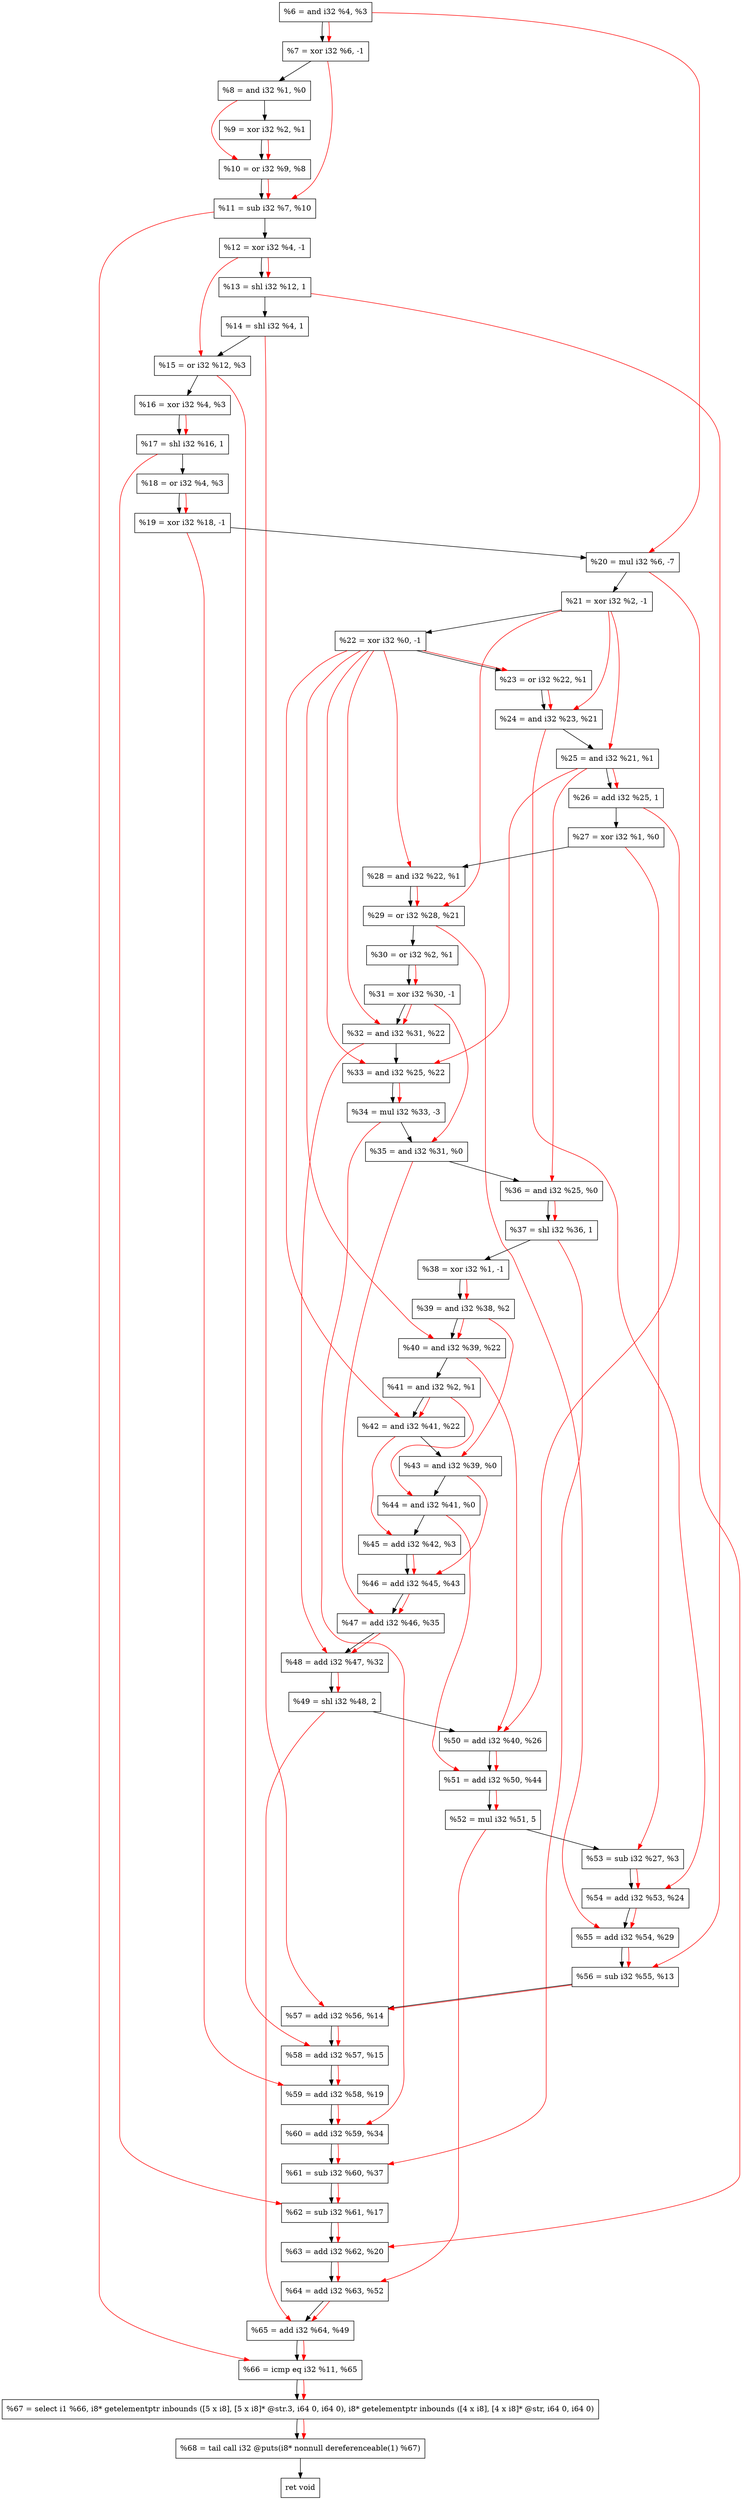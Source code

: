 digraph "DFG for'crackme' function" {
	Node0x1d369c0[shape=record, label="  %6 = and i32 %4, %3"];
	Node0x1d37040[shape=record, label="  %7 = xor i32 %6, -1"];
	Node0x1d370b0[shape=record, label="  %8 = and i32 %1, %0"];
	Node0x1d37120[shape=record, label="  %9 = xor i32 %2, %1"];
	Node0x1d37190[shape=record, label="  %10 = or i32 %9, %8"];
	Node0x1d37200[shape=record, label="  %11 = sub i32 %7, %10"];
	Node0x1d37270[shape=record, label="  %12 = xor i32 %4, -1"];
	Node0x1d37310[shape=record, label="  %13 = shl i32 %12, 1"];
	Node0x1d37380[shape=record, label="  %14 = shl i32 %4, 1"];
	Node0x1d373f0[shape=record, label="  %15 = or i32 %12, %3"];
	Node0x1d37460[shape=record, label="  %16 = xor i32 %4, %3"];
	Node0x1d374d0[shape=record, label="  %17 = shl i32 %16, 1"];
	Node0x1d37540[shape=record, label="  %18 = or i32 %4, %3"];
	Node0x1d375b0[shape=record, label="  %19 = xor i32 %18, -1"];
	Node0x1d37650[shape=record, label="  %20 = mul i32 %6, -7"];
	Node0x1d376c0[shape=record, label="  %21 = xor i32 %2, -1"];
	Node0x1d37730[shape=record, label="  %22 = xor i32 %0, -1"];
	Node0x1d377a0[shape=record, label="  %23 = or i32 %22, %1"];
	Node0x1d37810[shape=record, label="  %24 = and i32 %23, %21"];
	Node0x1d37880[shape=record, label="  %25 = and i32 %21, %1"];
	Node0x1d378f0[shape=record, label="  %26 = add i32 %25, 1"];
	Node0x1d37960[shape=record, label="  %27 = xor i32 %1, %0"];
	Node0x1d379d0[shape=record, label="  %28 = and i32 %22, %1"];
	Node0x1d37a40[shape=record, label="  %29 = or i32 %28, %21"];
	Node0x1d37ab0[shape=record, label="  %30 = or i32 %2, %1"];
	Node0x1d37b20[shape=record, label="  %31 = xor i32 %30, -1"];
	Node0x1d37b90[shape=record, label="  %32 = and i32 %31, %22"];
	Node0x1d37e10[shape=record, label="  %33 = and i32 %25, %22"];
	Node0x1d37eb0[shape=record, label="  %34 = mul i32 %33, -3"];
	Node0x1d37f20[shape=record, label="  %35 = and i32 %31, %0"];
	Node0x1d37f90[shape=record, label="  %36 = and i32 %25, %0"];
	Node0x1d38000[shape=record, label="  %37 = shl i32 %36, 1"];
	Node0x1d38070[shape=record, label="  %38 = xor i32 %1, -1"];
	Node0x1d380e0[shape=record, label="  %39 = and i32 %38, %2"];
	Node0x1d38150[shape=record, label="  %40 = and i32 %39, %22"];
	Node0x1d381c0[shape=record, label="  %41 = and i32 %2, %1"];
	Node0x1d38230[shape=record, label="  %42 = and i32 %41, %22"];
	Node0x1d382a0[shape=record, label="  %43 = and i32 %39, %0"];
	Node0x1d38310[shape=record, label="  %44 = and i32 %41, %0"];
	Node0x1d38380[shape=record, label="  %45 = add i32 %42, %3"];
	Node0x1d383f0[shape=record, label="  %46 = add i32 %45, %43"];
	Node0x1d38460[shape=record, label="  %47 = add i32 %46, %35"];
	Node0x1d384d0[shape=record, label="  %48 = add i32 %47, %32"];
	Node0x1d38570[shape=record, label="  %49 = shl i32 %48, 2"];
	Node0x1d385e0[shape=record, label="  %50 = add i32 %40, %26"];
	Node0x1d38650[shape=record, label="  %51 = add i32 %50, %44"];
	Node0x1d386f0[shape=record, label="  %52 = mul i32 %51, 5"];
	Node0x1d38760[shape=record, label="  %53 = sub i32 %27, %3"];
	Node0x1d387d0[shape=record, label="  %54 = add i32 %53, %24"];
	Node0x1d38840[shape=record, label="  %55 = add i32 %54, %29"];
	Node0x1d388b0[shape=record, label="  %56 = sub i32 %55, %13"];
	Node0x1d38920[shape=record, label="  %57 = add i32 %56, %14"];
	Node0x1d38990[shape=record, label="  %58 = add i32 %57, %15"];
	Node0x1d38a00[shape=record, label="  %59 = add i32 %58, %19"];
	Node0x1d38a70[shape=record, label="  %60 = add i32 %59, %34"];
	Node0x1d38ae0[shape=record, label="  %61 = sub i32 %60, %37"];
	Node0x1d38b50[shape=record, label="  %62 = sub i32 %61, %17"];
	Node0x1d38bc0[shape=record, label="  %63 = add i32 %62, %20"];
	Node0x1d38c30[shape=record, label="  %64 = add i32 %63, %52"];
	Node0x1d390b0[shape=record, label="  %65 = add i32 %64, %49"];
	Node0x1d39120[shape=record, label="  %66 = icmp eq i32 %11, %65"];
	Node0x1cd7268[shape=record, label="  %67 = select i1 %66, i8* getelementptr inbounds ([5 x i8], [5 x i8]* @str.3, i64 0, i64 0), i8* getelementptr inbounds ([4 x i8], [4 x i8]* @str, i64 0, i64 0)"];
	Node0x1d393b0[shape=record, label="  %68 = tail call i32 @puts(i8* nonnull dereferenceable(1) %67)"];
	Node0x1d39400[shape=record, label="  ret void"];
	Node0x1d369c0 -> Node0x1d37040;
	Node0x1d37040 -> Node0x1d370b0;
	Node0x1d370b0 -> Node0x1d37120;
	Node0x1d37120 -> Node0x1d37190;
	Node0x1d37190 -> Node0x1d37200;
	Node0x1d37200 -> Node0x1d37270;
	Node0x1d37270 -> Node0x1d37310;
	Node0x1d37310 -> Node0x1d37380;
	Node0x1d37380 -> Node0x1d373f0;
	Node0x1d373f0 -> Node0x1d37460;
	Node0x1d37460 -> Node0x1d374d0;
	Node0x1d374d0 -> Node0x1d37540;
	Node0x1d37540 -> Node0x1d375b0;
	Node0x1d375b0 -> Node0x1d37650;
	Node0x1d37650 -> Node0x1d376c0;
	Node0x1d376c0 -> Node0x1d37730;
	Node0x1d37730 -> Node0x1d377a0;
	Node0x1d377a0 -> Node0x1d37810;
	Node0x1d37810 -> Node0x1d37880;
	Node0x1d37880 -> Node0x1d378f0;
	Node0x1d378f0 -> Node0x1d37960;
	Node0x1d37960 -> Node0x1d379d0;
	Node0x1d379d0 -> Node0x1d37a40;
	Node0x1d37a40 -> Node0x1d37ab0;
	Node0x1d37ab0 -> Node0x1d37b20;
	Node0x1d37b20 -> Node0x1d37b90;
	Node0x1d37b90 -> Node0x1d37e10;
	Node0x1d37e10 -> Node0x1d37eb0;
	Node0x1d37eb0 -> Node0x1d37f20;
	Node0x1d37f20 -> Node0x1d37f90;
	Node0x1d37f90 -> Node0x1d38000;
	Node0x1d38000 -> Node0x1d38070;
	Node0x1d38070 -> Node0x1d380e0;
	Node0x1d380e0 -> Node0x1d38150;
	Node0x1d38150 -> Node0x1d381c0;
	Node0x1d381c0 -> Node0x1d38230;
	Node0x1d38230 -> Node0x1d382a0;
	Node0x1d382a0 -> Node0x1d38310;
	Node0x1d38310 -> Node0x1d38380;
	Node0x1d38380 -> Node0x1d383f0;
	Node0x1d383f0 -> Node0x1d38460;
	Node0x1d38460 -> Node0x1d384d0;
	Node0x1d384d0 -> Node0x1d38570;
	Node0x1d38570 -> Node0x1d385e0;
	Node0x1d385e0 -> Node0x1d38650;
	Node0x1d38650 -> Node0x1d386f0;
	Node0x1d386f0 -> Node0x1d38760;
	Node0x1d38760 -> Node0x1d387d0;
	Node0x1d387d0 -> Node0x1d38840;
	Node0x1d38840 -> Node0x1d388b0;
	Node0x1d388b0 -> Node0x1d38920;
	Node0x1d38920 -> Node0x1d38990;
	Node0x1d38990 -> Node0x1d38a00;
	Node0x1d38a00 -> Node0x1d38a70;
	Node0x1d38a70 -> Node0x1d38ae0;
	Node0x1d38ae0 -> Node0x1d38b50;
	Node0x1d38b50 -> Node0x1d38bc0;
	Node0x1d38bc0 -> Node0x1d38c30;
	Node0x1d38c30 -> Node0x1d390b0;
	Node0x1d390b0 -> Node0x1d39120;
	Node0x1d39120 -> Node0x1cd7268;
	Node0x1cd7268 -> Node0x1d393b0;
	Node0x1d393b0 -> Node0x1d39400;
edge [color=red]
	Node0x1d369c0 -> Node0x1d37040;
	Node0x1d37120 -> Node0x1d37190;
	Node0x1d370b0 -> Node0x1d37190;
	Node0x1d37040 -> Node0x1d37200;
	Node0x1d37190 -> Node0x1d37200;
	Node0x1d37270 -> Node0x1d37310;
	Node0x1d37270 -> Node0x1d373f0;
	Node0x1d37460 -> Node0x1d374d0;
	Node0x1d37540 -> Node0x1d375b0;
	Node0x1d369c0 -> Node0x1d37650;
	Node0x1d37730 -> Node0x1d377a0;
	Node0x1d377a0 -> Node0x1d37810;
	Node0x1d376c0 -> Node0x1d37810;
	Node0x1d376c0 -> Node0x1d37880;
	Node0x1d37880 -> Node0x1d378f0;
	Node0x1d37730 -> Node0x1d379d0;
	Node0x1d379d0 -> Node0x1d37a40;
	Node0x1d376c0 -> Node0x1d37a40;
	Node0x1d37ab0 -> Node0x1d37b20;
	Node0x1d37b20 -> Node0x1d37b90;
	Node0x1d37730 -> Node0x1d37b90;
	Node0x1d37880 -> Node0x1d37e10;
	Node0x1d37730 -> Node0x1d37e10;
	Node0x1d37e10 -> Node0x1d37eb0;
	Node0x1d37b20 -> Node0x1d37f20;
	Node0x1d37880 -> Node0x1d37f90;
	Node0x1d37f90 -> Node0x1d38000;
	Node0x1d38070 -> Node0x1d380e0;
	Node0x1d380e0 -> Node0x1d38150;
	Node0x1d37730 -> Node0x1d38150;
	Node0x1d381c0 -> Node0x1d38230;
	Node0x1d37730 -> Node0x1d38230;
	Node0x1d380e0 -> Node0x1d382a0;
	Node0x1d381c0 -> Node0x1d38310;
	Node0x1d38230 -> Node0x1d38380;
	Node0x1d38380 -> Node0x1d383f0;
	Node0x1d382a0 -> Node0x1d383f0;
	Node0x1d383f0 -> Node0x1d38460;
	Node0x1d37f20 -> Node0x1d38460;
	Node0x1d38460 -> Node0x1d384d0;
	Node0x1d37b90 -> Node0x1d384d0;
	Node0x1d384d0 -> Node0x1d38570;
	Node0x1d38150 -> Node0x1d385e0;
	Node0x1d378f0 -> Node0x1d385e0;
	Node0x1d385e0 -> Node0x1d38650;
	Node0x1d38310 -> Node0x1d38650;
	Node0x1d38650 -> Node0x1d386f0;
	Node0x1d37960 -> Node0x1d38760;
	Node0x1d38760 -> Node0x1d387d0;
	Node0x1d37810 -> Node0x1d387d0;
	Node0x1d387d0 -> Node0x1d38840;
	Node0x1d37a40 -> Node0x1d38840;
	Node0x1d38840 -> Node0x1d388b0;
	Node0x1d37310 -> Node0x1d388b0;
	Node0x1d388b0 -> Node0x1d38920;
	Node0x1d37380 -> Node0x1d38920;
	Node0x1d38920 -> Node0x1d38990;
	Node0x1d373f0 -> Node0x1d38990;
	Node0x1d38990 -> Node0x1d38a00;
	Node0x1d375b0 -> Node0x1d38a00;
	Node0x1d38a00 -> Node0x1d38a70;
	Node0x1d37eb0 -> Node0x1d38a70;
	Node0x1d38a70 -> Node0x1d38ae0;
	Node0x1d38000 -> Node0x1d38ae0;
	Node0x1d38ae0 -> Node0x1d38b50;
	Node0x1d374d0 -> Node0x1d38b50;
	Node0x1d38b50 -> Node0x1d38bc0;
	Node0x1d37650 -> Node0x1d38bc0;
	Node0x1d38bc0 -> Node0x1d38c30;
	Node0x1d386f0 -> Node0x1d38c30;
	Node0x1d38c30 -> Node0x1d390b0;
	Node0x1d38570 -> Node0x1d390b0;
	Node0x1d37200 -> Node0x1d39120;
	Node0x1d390b0 -> Node0x1d39120;
	Node0x1d39120 -> Node0x1cd7268;
	Node0x1cd7268 -> Node0x1d393b0;
}
